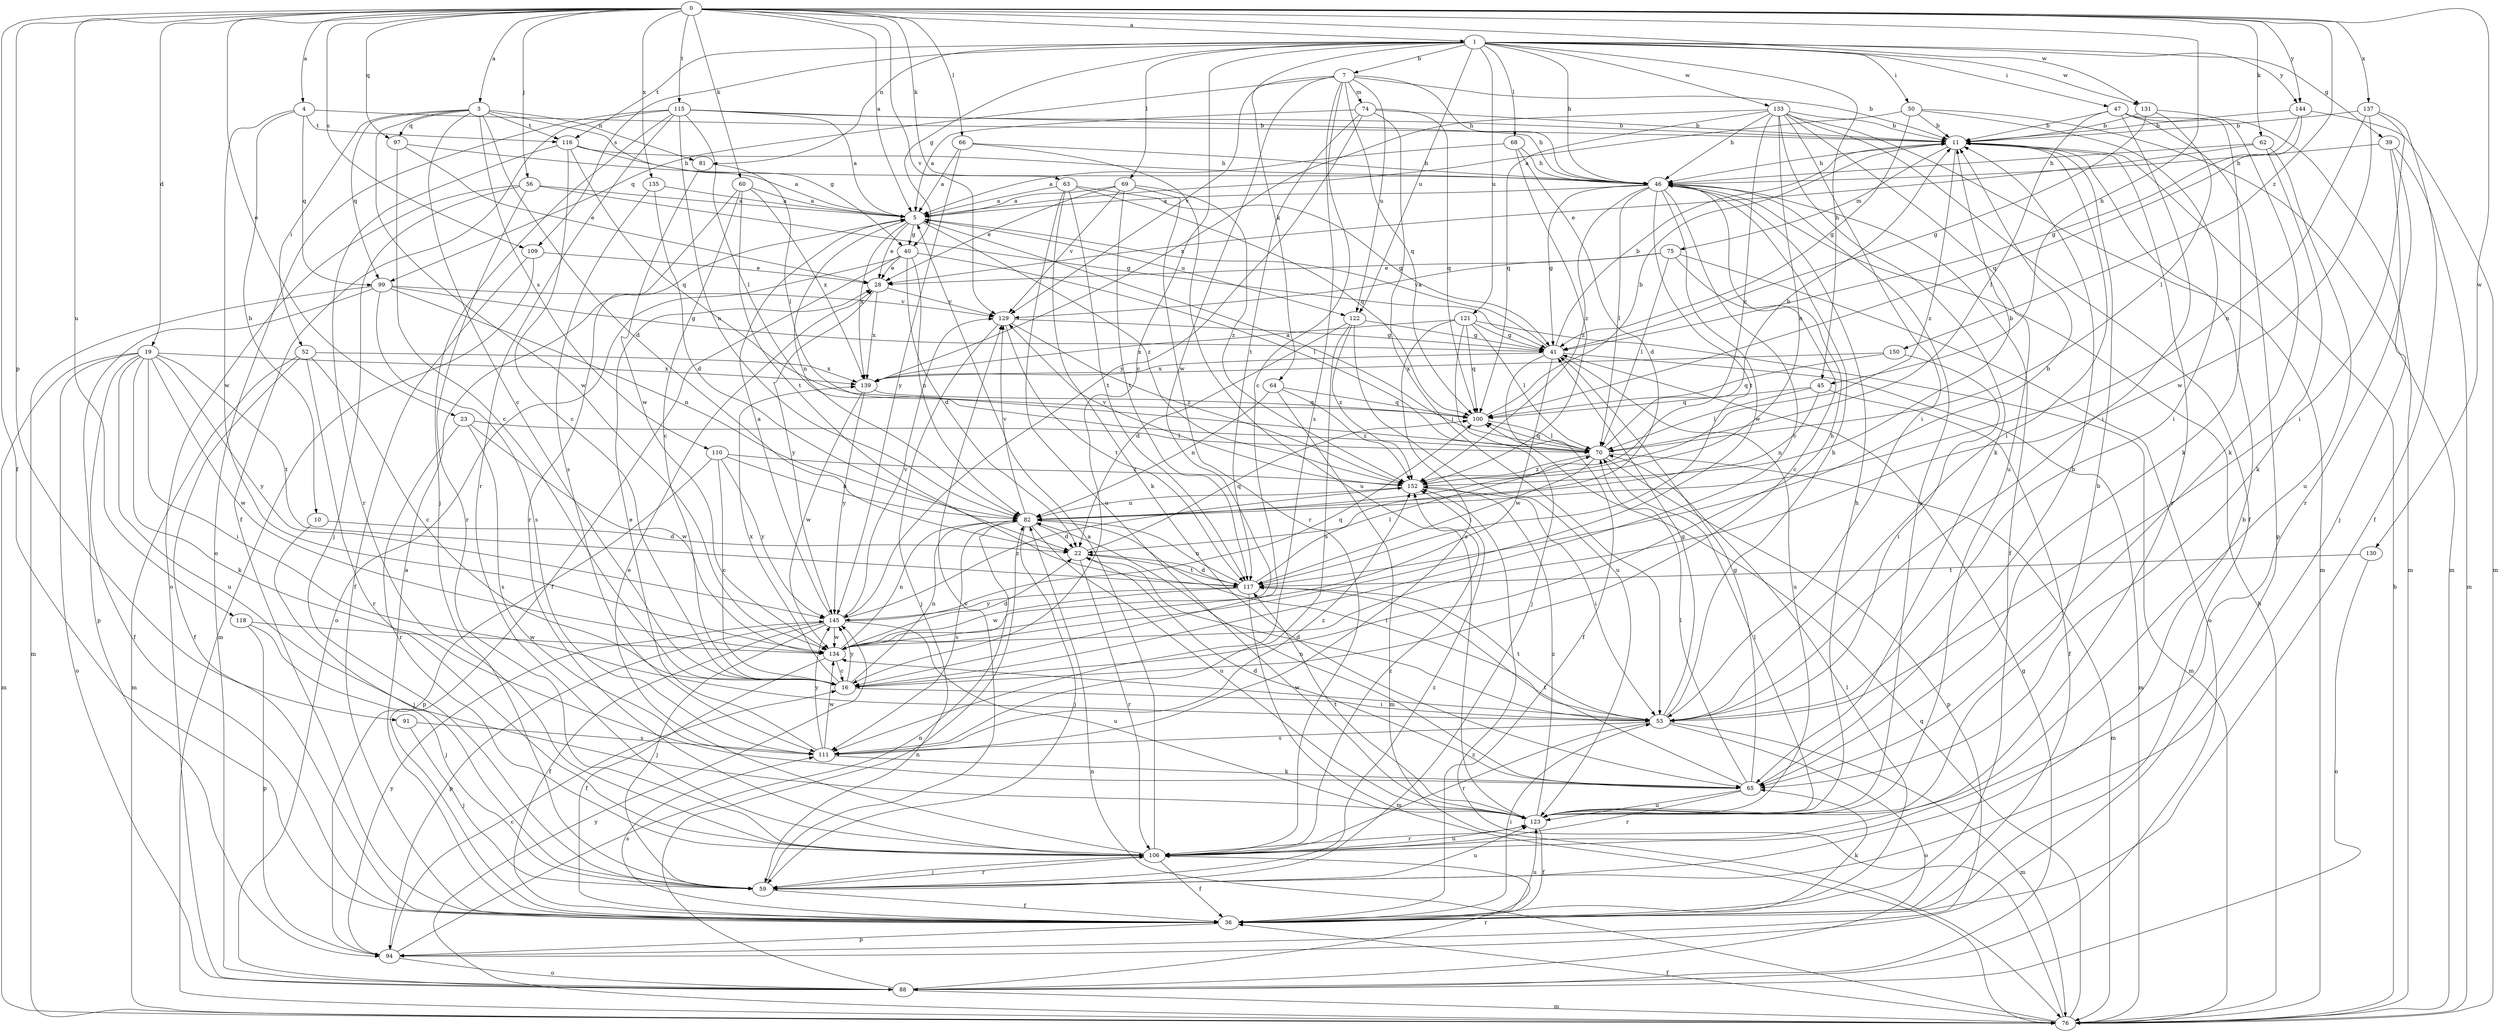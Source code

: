 strict digraph  {
0;
1;
3;
4;
5;
7;
10;
11;
16;
19;
22;
23;
28;
36;
39;
40;
41;
45;
46;
47;
50;
52;
53;
56;
59;
60;
62;
63;
64;
65;
66;
68;
69;
70;
74;
75;
76;
81;
82;
88;
91;
94;
97;
99;
100;
106;
109;
110;
111;
115;
116;
117;
118;
121;
122;
123;
129;
130;
131;
133;
134;
135;
137;
139;
144;
145;
150;
152;
0 -> 1  [label=a];
0 -> 3  [label=a];
0 -> 4  [label=a];
0 -> 5  [label=a];
0 -> 19  [label=d];
0 -> 23  [label=e];
0 -> 36  [label=f];
0 -> 45  [label=h];
0 -> 56  [label=j];
0 -> 60  [label=k];
0 -> 62  [label=k];
0 -> 63  [label=k];
0 -> 66  [label=l];
0 -> 91  [label=p];
0 -> 97  [label=q];
0 -> 109  [label=s];
0 -> 115  [label=t];
0 -> 118  [label=u];
0 -> 129  [label=v];
0 -> 130  [label=w];
0 -> 131  [label=w];
0 -> 135  [label=x];
0 -> 137  [label=x];
0 -> 144  [label=y];
0 -> 150  [label=z];
1 -> 7  [label=b];
1 -> 16  [label=c];
1 -> 39  [label=g];
1 -> 40  [label=g];
1 -> 45  [label=h];
1 -> 46  [label=h];
1 -> 47  [label=i];
1 -> 50  [label=i];
1 -> 64  [label=k];
1 -> 68  [label=l];
1 -> 69  [label=l];
1 -> 81  [label=n];
1 -> 109  [label=s];
1 -> 116  [label=t];
1 -> 121  [label=u];
1 -> 122  [label=u];
1 -> 131  [label=w];
1 -> 133  [label=w];
1 -> 144  [label=y];
3 -> 16  [label=c];
3 -> 22  [label=d];
3 -> 40  [label=g];
3 -> 52  [label=i];
3 -> 81  [label=n];
3 -> 97  [label=q];
3 -> 99  [label=q];
3 -> 110  [label=s];
3 -> 116  [label=t];
3 -> 134  [label=w];
4 -> 10  [label=b];
4 -> 11  [label=b];
4 -> 99  [label=q];
4 -> 116  [label=t];
4 -> 134  [label=w];
5 -> 28  [label=e];
5 -> 40  [label=g];
5 -> 82  [label=n];
5 -> 122  [label=u];
5 -> 139  [label=x];
5 -> 152  [label=z];
7 -> 11  [label=b];
7 -> 16  [label=c];
7 -> 46  [label=h];
7 -> 74  [label=m];
7 -> 99  [label=q];
7 -> 100  [label=q];
7 -> 111  [label=s];
7 -> 122  [label=u];
7 -> 129  [label=v];
7 -> 134  [label=w];
10 -> 22  [label=d];
10 -> 59  [label=j];
11 -> 46  [label=h];
11 -> 53  [label=i];
11 -> 75  [label=m];
11 -> 106  [label=r];
11 -> 152  [label=z];
16 -> 46  [label=h];
16 -> 53  [label=i];
16 -> 82  [label=n];
16 -> 139  [label=x];
16 -> 145  [label=y];
19 -> 36  [label=f];
19 -> 53  [label=i];
19 -> 65  [label=k];
19 -> 76  [label=m];
19 -> 88  [label=o];
19 -> 117  [label=t];
19 -> 123  [label=u];
19 -> 134  [label=w];
19 -> 139  [label=x];
19 -> 145  [label=y];
22 -> 100  [label=q];
22 -> 106  [label=r];
22 -> 117  [label=t];
23 -> 70  [label=l];
23 -> 106  [label=r];
23 -> 111  [label=s];
23 -> 134  [label=w];
28 -> 129  [label=v];
28 -> 139  [label=x];
28 -> 145  [label=y];
36 -> 5  [label=a];
36 -> 53  [label=i];
36 -> 65  [label=k];
36 -> 70  [label=l];
36 -> 94  [label=p];
36 -> 111  [label=s];
36 -> 123  [label=u];
39 -> 46  [label=h];
39 -> 59  [label=j];
39 -> 76  [label=m];
39 -> 106  [label=r];
40 -> 22  [label=d];
40 -> 28  [label=e];
40 -> 36  [label=f];
40 -> 70  [label=l];
40 -> 82  [label=n];
40 -> 88  [label=o];
41 -> 5  [label=a];
41 -> 11  [label=b];
41 -> 36  [label=f];
41 -> 76  [label=m];
41 -> 123  [label=u];
41 -> 134  [label=w];
41 -> 139  [label=x];
45 -> 36  [label=f];
45 -> 70  [label=l];
45 -> 82  [label=n];
45 -> 100  [label=q];
46 -> 5  [label=a];
46 -> 16  [label=c];
46 -> 36  [label=f];
46 -> 41  [label=g];
46 -> 70  [label=l];
46 -> 117  [label=t];
46 -> 123  [label=u];
46 -> 134  [label=w];
46 -> 152  [label=z];
47 -> 11  [label=b];
47 -> 53  [label=i];
47 -> 65  [label=k];
47 -> 70  [label=l];
47 -> 76  [label=m];
47 -> 94  [label=p];
50 -> 5  [label=a];
50 -> 11  [label=b];
50 -> 41  [label=g];
50 -> 53  [label=i];
50 -> 76  [label=m];
52 -> 16  [label=c];
52 -> 36  [label=f];
52 -> 76  [label=m];
52 -> 106  [label=r];
52 -> 139  [label=x];
53 -> 22  [label=d];
53 -> 41  [label=g];
53 -> 46  [label=h];
53 -> 76  [label=m];
53 -> 88  [label=o];
53 -> 106  [label=r];
53 -> 111  [label=s];
53 -> 117  [label=t];
53 -> 134  [label=w];
56 -> 5  [label=a];
56 -> 41  [label=g];
56 -> 59  [label=j];
56 -> 88  [label=o];
56 -> 106  [label=r];
59 -> 11  [label=b];
59 -> 36  [label=f];
59 -> 106  [label=r];
59 -> 123  [label=u];
59 -> 129  [label=v];
59 -> 152  [label=z];
60 -> 5  [label=a];
60 -> 16  [label=c];
60 -> 106  [label=r];
60 -> 117  [label=t];
60 -> 139  [label=x];
62 -> 28  [label=e];
62 -> 46  [label=h];
62 -> 65  [label=k];
62 -> 123  [label=u];
63 -> 5  [label=a];
63 -> 41  [label=g];
63 -> 65  [label=k];
63 -> 100  [label=q];
63 -> 117  [label=t];
63 -> 123  [label=u];
64 -> 76  [label=m];
64 -> 82  [label=n];
64 -> 100  [label=q];
64 -> 152  [label=z];
65 -> 11  [label=b];
65 -> 22  [label=d];
65 -> 41  [label=g];
65 -> 70  [label=l];
65 -> 82  [label=n];
65 -> 106  [label=r];
65 -> 117  [label=t];
65 -> 123  [label=u];
66 -> 5  [label=a];
66 -> 46  [label=h];
66 -> 123  [label=u];
66 -> 145  [label=y];
68 -> 5  [label=a];
68 -> 22  [label=d];
68 -> 46  [label=h];
68 -> 152  [label=z];
69 -> 5  [label=a];
69 -> 28  [label=e];
69 -> 106  [label=r];
69 -> 117  [label=t];
69 -> 129  [label=v];
69 -> 152  [label=z];
70 -> 5  [label=a];
70 -> 11  [label=b];
70 -> 76  [label=m];
70 -> 94  [label=p];
70 -> 100  [label=q];
70 -> 117  [label=t];
70 -> 152  [label=z];
74 -> 5  [label=a];
74 -> 11  [label=b];
74 -> 53  [label=i];
74 -> 100  [label=q];
74 -> 117  [label=t];
74 -> 145  [label=y];
75 -> 16  [label=c];
75 -> 28  [label=e];
75 -> 70  [label=l];
75 -> 88  [label=o];
75 -> 129  [label=v];
76 -> 11  [label=b];
76 -> 36  [label=f];
76 -> 46  [label=h];
76 -> 82  [label=n];
76 -> 100  [label=q];
76 -> 145  [label=y];
76 -> 152  [label=z];
81 -> 70  [label=l];
81 -> 134  [label=w];
82 -> 22  [label=d];
82 -> 53  [label=i];
82 -> 59  [label=j];
82 -> 111  [label=s];
82 -> 123  [label=u];
82 -> 129  [label=v];
88 -> 41  [label=g];
88 -> 76  [label=m];
88 -> 82  [label=n];
88 -> 106  [label=r];
91 -> 59  [label=j];
91 -> 111  [label=s];
94 -> 16  [label=c];
94 -> 82  [label=n];
94 -> 88  [label=o];
94 -> 145  [label=y];
97 -> 16  [label=c];
97 -> 28  [label=e];
97 -> 46  [label=h];
99 -> 41  [label=g];
99 -> 76  [label=m];
99 -> 82  [label=n];
99 -> 94  [label=p];
99 -> 111  [label=s];
99 -> 129  [label=v];
100 -> 11  [label=b];
100 -> 70  [label=l];
106 -> 5  [label=a];
106 -> 28  [label=e];
106 -> 36  [label=f];
106 -> 59  [label=j];
106 -> 123  [label=u];
106 -> 152  [label=z];
109 -> 28  [label=e];
109 -> 36  [label=f];
109 -> 76  [label=m];
110 -> 16  [label=c];
110 -> 82  [label=n];
110 -> 94  [label=p];
110 -> 145  [label=y];
110 -> 152  [label=z];
111 -> 28  [label=e];
111 -> 65  [label=k];
111 -> 134  [label=w];
111 -> 145  [label=y];
111 -> 152  [label=z];
115 -> 5  [label=a];
115 -> 11  [label=b];
115 -> 36  [label=f];
115 -> 46  [label=h];
115 -> 59  [label=j];
115 -> 70  [label=l];
115 -> 82  [label=n];
115 -> 88  [label=o];
115 -> 106  [label=r];
116 -> 5  [label=a];
116 -> 16  [label=c];
116 -> 46  [label=h];
116 -> 100  [label=q];
116 -> 106  [label=r];
117 -> 11  [label=b];
117 -> 22  [label=d];
117 -> 70  [label=l];
117 -> 76  [label=m];
117 -> 82  [label=n];
117 -> 134  [label=w];
117 -> 145  [label=y];
118 -> 59  [label=j];
118 -> 94  [label=p];
118 -> 134  [label=w];
121 -> 41  [label=g];
121 -> 59  [label=j];
121 -> 70  [label=l];
121 -> 76  [label=m];
121 -> 100  [label=q];
121 -> 111  [label=s];
121 -> 139  [label=x];
122 -> 22  [label=d];
122 -> 41  [label=g];
122 -> 111  [label=s];
122 -> 123  [label=u];
122 -> 152  [label=z];
123 -> 11  [label=b];
123 -> 36  [label=f];
123 -> 46  [label=h];
123 -> 70  [label=l];
123 -> 106  [label=r];
123 -> 117  [label=t];
123 -> 152  [label=z];
129 -> 41  [label=g];
129 -> 59  [label=j];
129 -> 117  [label=t];
129 -> 152  [label=z];
130 -> 88  [label=o];
130 -> 117  [label=t];
131 -> 11  [label=b];
131 -> 41  [label=g];
131 -> 65  [label=k];
131 -> 70  [label=l];
133 -> 11  [label=b];
133 -> 36  [label=f];
133 -> 46  [label=h];
133 -> 53  [label=i];
133 -> 65  [label=k];
133 -> 76  [label=m];
133 -> 82  [label=n];
133 -> 100  [label=q];
133 -> 123  [label=u];
133 -> 139  [label=x];
133 -> 152  [label=z];
134 -> 16  [label=c];
134 -> 22  [label=d];
134 -> 36  [label=f];
134 -> 82  [label=n];
135 -> 5  [label=a];
135 -> 22  [label=d];
135 -> 111  [label=s];
137 -> 11  [label=b];
137 -> 36  [label=f];
137 -> 53  [label=i];
137 -> 82  [label=n];
137 -> 134  [label=w];
139 -> 100  [label=q];
139 -> 134  [label=w];
139 -> 145  [label=y];
144 -> 11  [label=b];
144 -> 41  [label=g];
144 -> 76  [label=m];
144 -> 100  [label=q];
145 -> 5  [label=a];
145 -> 36  [label=f];
145 -> 59  [label=j];
145 -> 94  [label=p];
145 -> 100  [label=q];
145 -> 123  [label=u];
145 -> 129  [label=v];
145 -> 134  [label=w];
145 -> 152  [label=z];
150 -> 53  [label=i];
150 -> 100  [label=q];
150 -> 139  [label=x];
152 -> 11  [label=b];
152 -> 53  [label=i];
152 -> 82  [label=n];
152 -> 129  [label=v];
}
